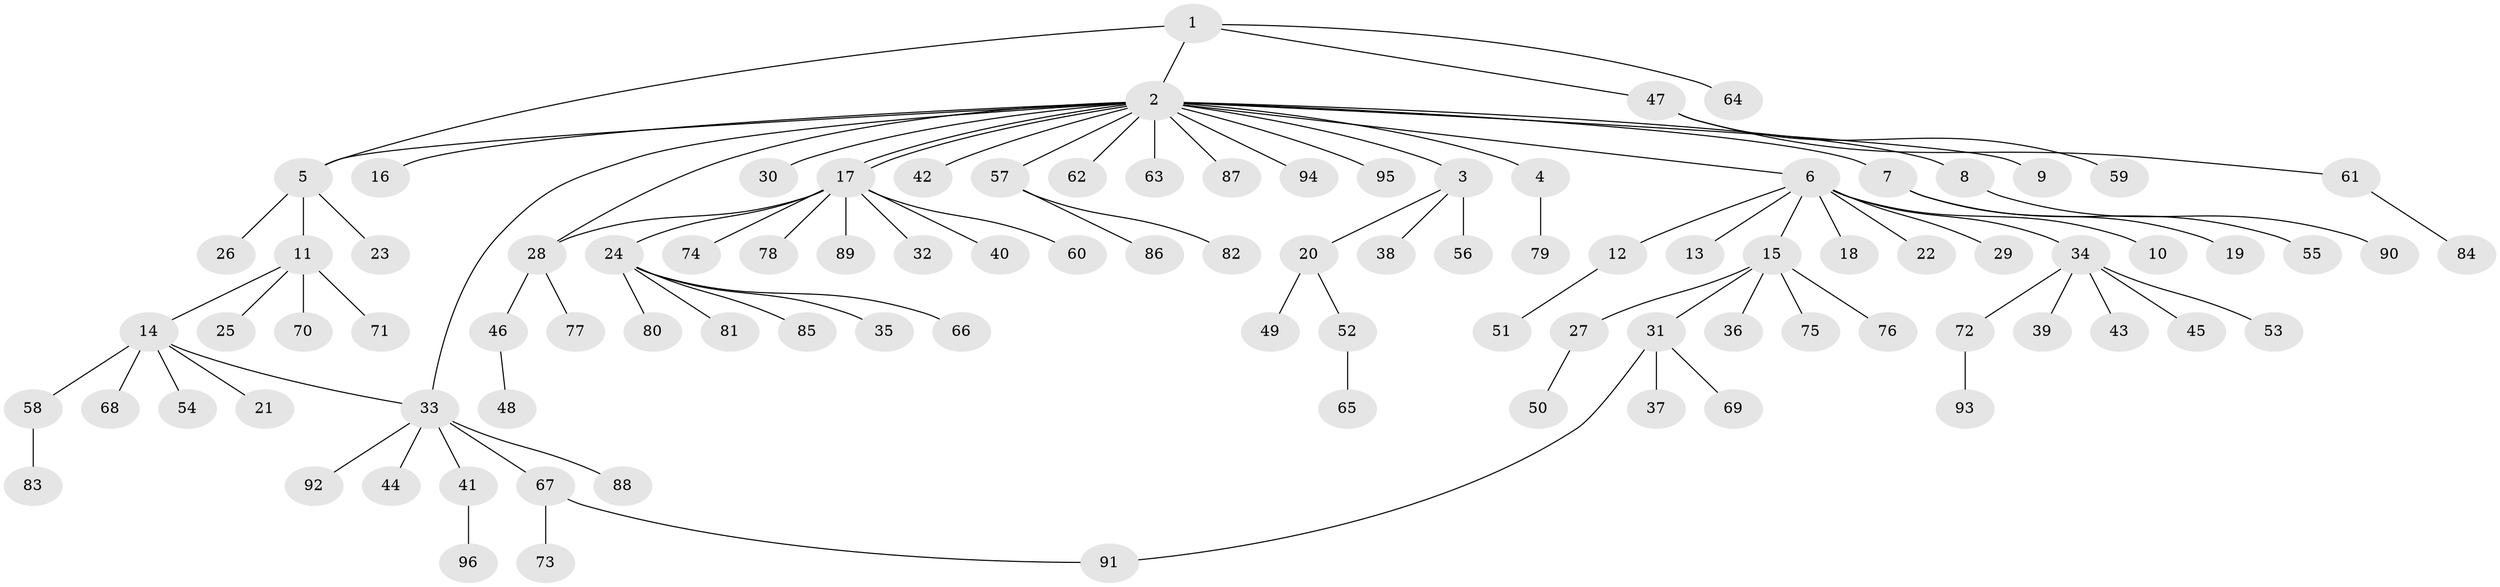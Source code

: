 // Generated by graph-tools (version 1.1) at 2025/14/03/09/25 04:14:44]
// undirected, 96 vertices, 100 edges
graph export_dot {
graph [start="1"]
  node [color=gray90,style=filled];
  1;
  2;
  3;
  4;
  5;
  6;
  7;
  8;
  9;
  10;
  11;
  12;
  13;
  14;
  15;
  16;
  17;
  18;
  19;
  20;
  21;
  22;
  23;
  24;
  25;
  26;
  27;
  28;
  29;
  30;
  31;
  32;
  33;
  34;
  35;
  36;
  37;
  38;
  39;
  40;
  41;
  42;
  43;
  44;
  45;
  46;
  47;
  48;
  49;
  50;
  51;
  52;
  53;
  54;
  55;
  56;
  57;
  58;
  59;
  60;
  61;
  62;
  63;
  64;
  65;
  66;
  67;
  68;
  69;
  70;
  71;
  72;
  73;
  74;
  75;
  76;
  77;
  78;
  79;
  80;
  81;
  82;
  83;
  84;
  85;
  86;
  87;
  88;
  89;
  90;
  91;
  92;
  93;
  94;
  95;
  96;
  1 -- 2;
  1 -- 5;
  1 -- 47;
  1 -- 64;
  2 -- 3;
  2 -- 4;
  2 -- 5;
  2 -- 6;
  2 -- 7;
  2 -- 8;
  2 -- 9;
  2 -- 16;
  2 -- 17;
  2 -- 17;
  2 -- 28;
  2 -- 30;
  2 -- 33;
  2 -- 42;
  2 -- 57;
  2 -- 62;
  2 -- 63;
  2 -- 87;
  2 -- 94;
  2 -- 95;
  3 -- 20;
  3 -- 38;
  3 -- 56;
  4 -- 79;
  5 -- 11;
  5 -- 23;
  5 -- 26;
  6 -- 10;
  6 -- 12;
  6 -- 13;
  6 -- 15;
  6 -- 18;
  6 -- 22;
  6 -- 29;
  6 -- 34;
  7 -- 19;
  7 -- 55;
  8 -- 90;
  11 -- 14;
  11 -- 25;
  11 -- 70;
  11 -- 71;
  12 -- 51;
  14 -- 21;
  14 -- 33;
  14 -- 54;
  14 -- 58;
  14 -- 68;
  15 -- 27;
  15 -- 31;
  15 -- 36;
  15 -- 75;
  15 -- 76;
  17 -- 24;
  17 -- 28;
  17 -- 32;
  17 -- 40;
  17 -- 60;
  17 -- 74;
  17 -- 78;
  17 -- 89;
  20 -- 49;
  20 -- 52;
  24 -- 35;
  24 -- 66;
  24 -- 80;
  24 -- 81;
  24 -- 85;
  27 -- 50;
  28 -- 46;
  28 -- 77;
  31 -- 37;
  31 -- 69;
  31 -- 91;
  33 -- 41;
  33 -- 44;
  33 -- 67;
  33 -- 88;
  33 -- 92;
  34 -- 39;
  34 -- 43;
  34 -- 45;
  34 -- 53;
  34 -- 72;
  41 -- 96;
  46 -- 48;
  47 -- 59;
  47 -- 61;
  52 -- 65;
  57 -- 82;
  57 -- 86;
  58 -- 83;
  61 -- 84;
  67 -- 73;
  67 -- 91;
  72 -- 93;
}
